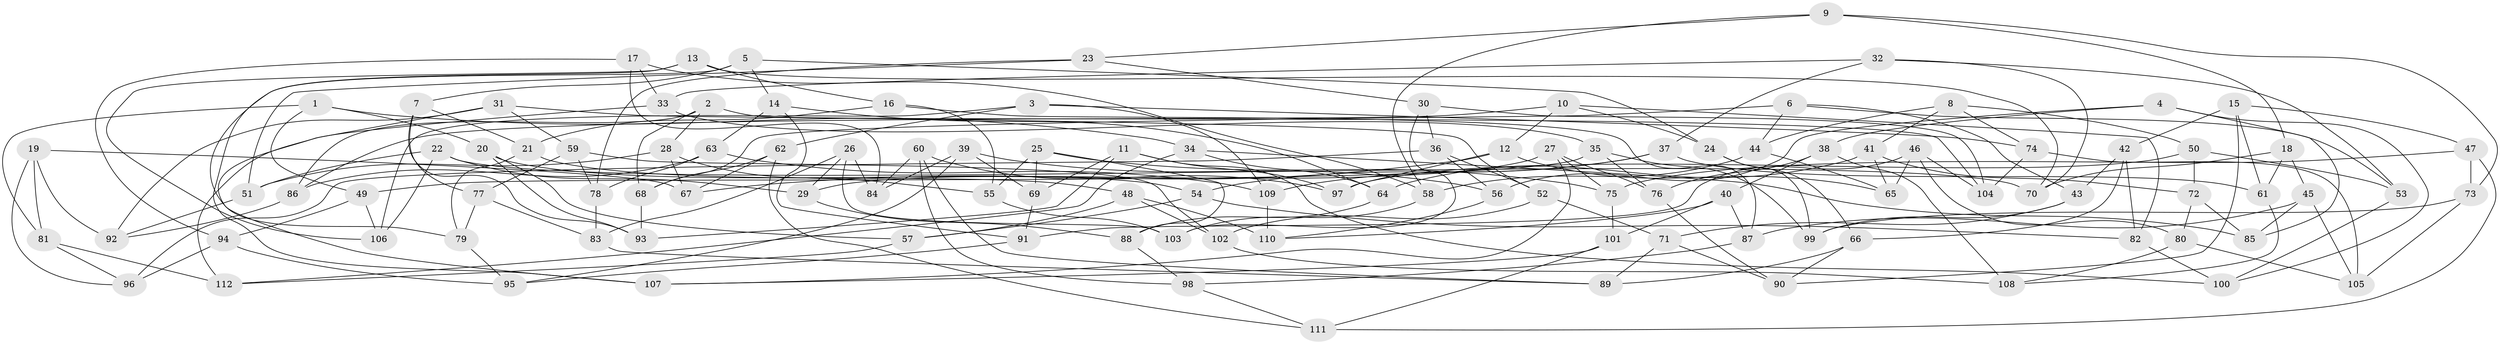 // coarse degree distribution, {6: 0.29545454545454547, 9: 0.045454545454545456, 8: 0.09090909090909091, 11: 0.045454545454545456, 13: 0.022727272727272728, 17: 0.022727272727272728, 7: 0.09090909090909091, 4: 0.29545454545454547, 5: 0.045454545454545456, 10: 0.045454545454545456}
// Generated by graph-tools (version 1.1) at 2025/20/03/04/25 18:20:47]
// undirected, 112 vertices, 224 edges
graph export_dot {
graph [start="1"]
  node [color=gray90,style=filled];
  1;
  2;
  3;
  4;
  5;
  6;
  7;
  8;
  9;
  10;
  11;
  12;
  13;
  14;
  15;
  16;
  17;
  18;
  19;
  20;
  21;
  22;
  23;
  24;
  25;
  26;
  27;
  28;
  29;
  30;
  31;
  32;
  33;
  34;
  35;
  36;
  37;
  38;
  39;
  40;
  41;
  42;
  43;
  44;
  45;
  46;
  47;
  48;
  49;
  50;
  51;
  52;
  53;
  54;
  55;
  56;
  57;
  58;
  59;
  60;
  61;
  62;
  63;
  64;
  65;
  66;
  67;
  68;
  69;
  70;
  71;
  72;
  73;
  74;
  75;
  76;
  77;
  78;
  79;
  80;
  81;
  82;
  83;
  84;
  85;
  86;
  87;
  88;
  89;
  90;
  91;
  92;
  93;
  94;
  95;
  96;
  97;
  98;
  99;
  100;
  101;
  102;
  103;
  104;
  105;
  106;
  107;
  108;
  109;
  110;
  111;
  112;
  1 -- 49;
  1 -- 20;
  1 -- 34;
  1 -- 81;
  2 -- 104;
  2 -- 86;
  2 -- 28;
  2 -- 68;
  3 -- 74;
  3 -- 109;
  3 -- 106;
  3 -- 62;
  4 -- 38;
  4 -- 100;
  4 -- 85;
  4 -- 56;
  5 -- 14;
  5 -- 7;
  5 -- 24;
  5 -- 107;
  6 -- 53;
  6 -- 68;
  6 -- 43;
  6 -- 44;
  7 -- 21;
  7 -- 93;
  7 -- 77;
  8 -- 50;
  8 -- 41;
  8 -- 44;
  8 -- 74;
  9 -- 18;
  9 -- 58;
  9 -- 23;
  9 -- 73;
  10 -- 24;
  10 -- 82;
  10 -- 86;
  10 -- 12;
  11 -- 100;
  11 -- 93;
  11 -- 97;
  11 -- 69;
  12 -- 97;
  12 -- 67;
  12 -- 65;
  13 -- 16;
  13 -- 106;
  13 -- 79;
  13 -- 70;
  14 -- 63;
  14 -- 91;
  14 -- 64;
  15 -- 90;
  15 -- 47;
  15 -- 61;
  15 -- 42;
  16 -- 87;
  16 -- 55;
  16 -- 21;
  17 -- 33;
  17 -- 94;
  17 -- 84;
  17 -- 58;
  18 -- 70;
  18 -- 61;
  18 -- 45;
  19 -- 67;
  19 -- 92;
  19 -- 96;
  19 -- 81;
  20 -- 93;
  20 -- 54;
  20 -- 57;
  21 -- 48;
  21 -- 79;
  22 -- 51;
  22 -- 29;
  22 -- 70;
  22 -- 106;
  23 -- 51;
  23 -- 30;
  23 -- 78;
  24 -- 99;
  24 -- 66;
  25 -- 75;
  25 -- 55;
  25 -- 88;
  25 -- 69;
  26 -- 103;
  26 -- 84;
  26 -- 29;
  26 -- 83;
  27 -- 29;
  27 -- 107;
  27 -- 76;
  27 -- 75;
  28 -- 67;
  28 -- 55;
  28 -- 51;
  29 -- 88;
  30 -- 103;
  30 -- 36;
  30 -- 104;
  31 -- 59;
  31 -- 107;
  31 -- 92;
  31 -- 52;
  32 -- 33;
  32 -- 37;
  32 -- 70;
  32 -- 53;
  33 -- 35;
  33 -- 112;
  34 -- 112;
  34 -- 64;
  34 -- 85;
  35 -- 76;
  35 -- 99;
  35 -- 49;
  36 -- 52;
  36 -- 96;
  36 -- 56;
  37 -- 109;
  37 -- 54;
  37 -- 61;
  38 -- 108;
  38 -- 40;
  38 -- 76;
  39 -- 69;
  39 -- 84;
  39 -- 95;
  39 -- 56;
  40 -- 87;
  40 -- 101;
  40 -- 110;
  41 -- 65;
  41 -- 72;
  41 -- 64;
  42 -- 66;
  42 -- 82;
  42 -- 43;
  43 -- 99;
  43 -- 71;
  44 -- 58;
  44 -- 65;
  45 -- 85;
  45 -- 105;
  45 -- 87;
  46 -- 104;
  46 -- 80;
  46 -- 65;
  46 -- 91;
  47 -- 75;
  47 -- 73;
  47 -- 111;
  48 -- 57;
  48 -- 110;
  48 -- 102;
  49 -- 106;
  49 -- 94;
  50 -- 53;
  50 -- 72;
  50 -- 97;
  51 -- 92;
  52 -- 102;
  52 -- 71;
  53 -- 100;
  54 -- 57;
  54 -- 82;
  55 -- 103;
  56 -- 110;
  57 -- 112;
  58 -- 103;
  59 -- 77;
  59 -- 102;
  59 -- 78;
  60 -- 97;
  60 -- 98;
  60 -- 89;
  60 -- 84;
  61 -- 108;
  62 -- 68;
  62 -- 111;
  62 -- 67;
  63 -- 86;
  63 -- 78;
  63 -- 109;
  64 -- 88;
  66 -- 90;
  66 -- 89;
  68 -- 93;
  69 -- 91;
  71 -- 90;
  71 -- 89;
  72 -- 85;
  72 -- 80;
  73 -- 99;
  73 -- 105;
  74 -- 105;
  74 -- 104;
  75 -- 101;
  76 -- 90;
  77 -- 83;
  77 -- 79;
  78 -- 83;
  79 -- 95;
  80 -- 105;
  80 -- 108;
  81 -- 96;
  81 -- 112;
  82 -- 100;
  83 -- 89;
  86 -- 92;
  87 -- 98;
  88 -- 98;
  91 -- 95;
  94 -- 96;
  94 -- 95;
  98 -- 111;
  101 -- 107;
  101 -- 111;
  102 -- 108;
  109 -- 110;
}
